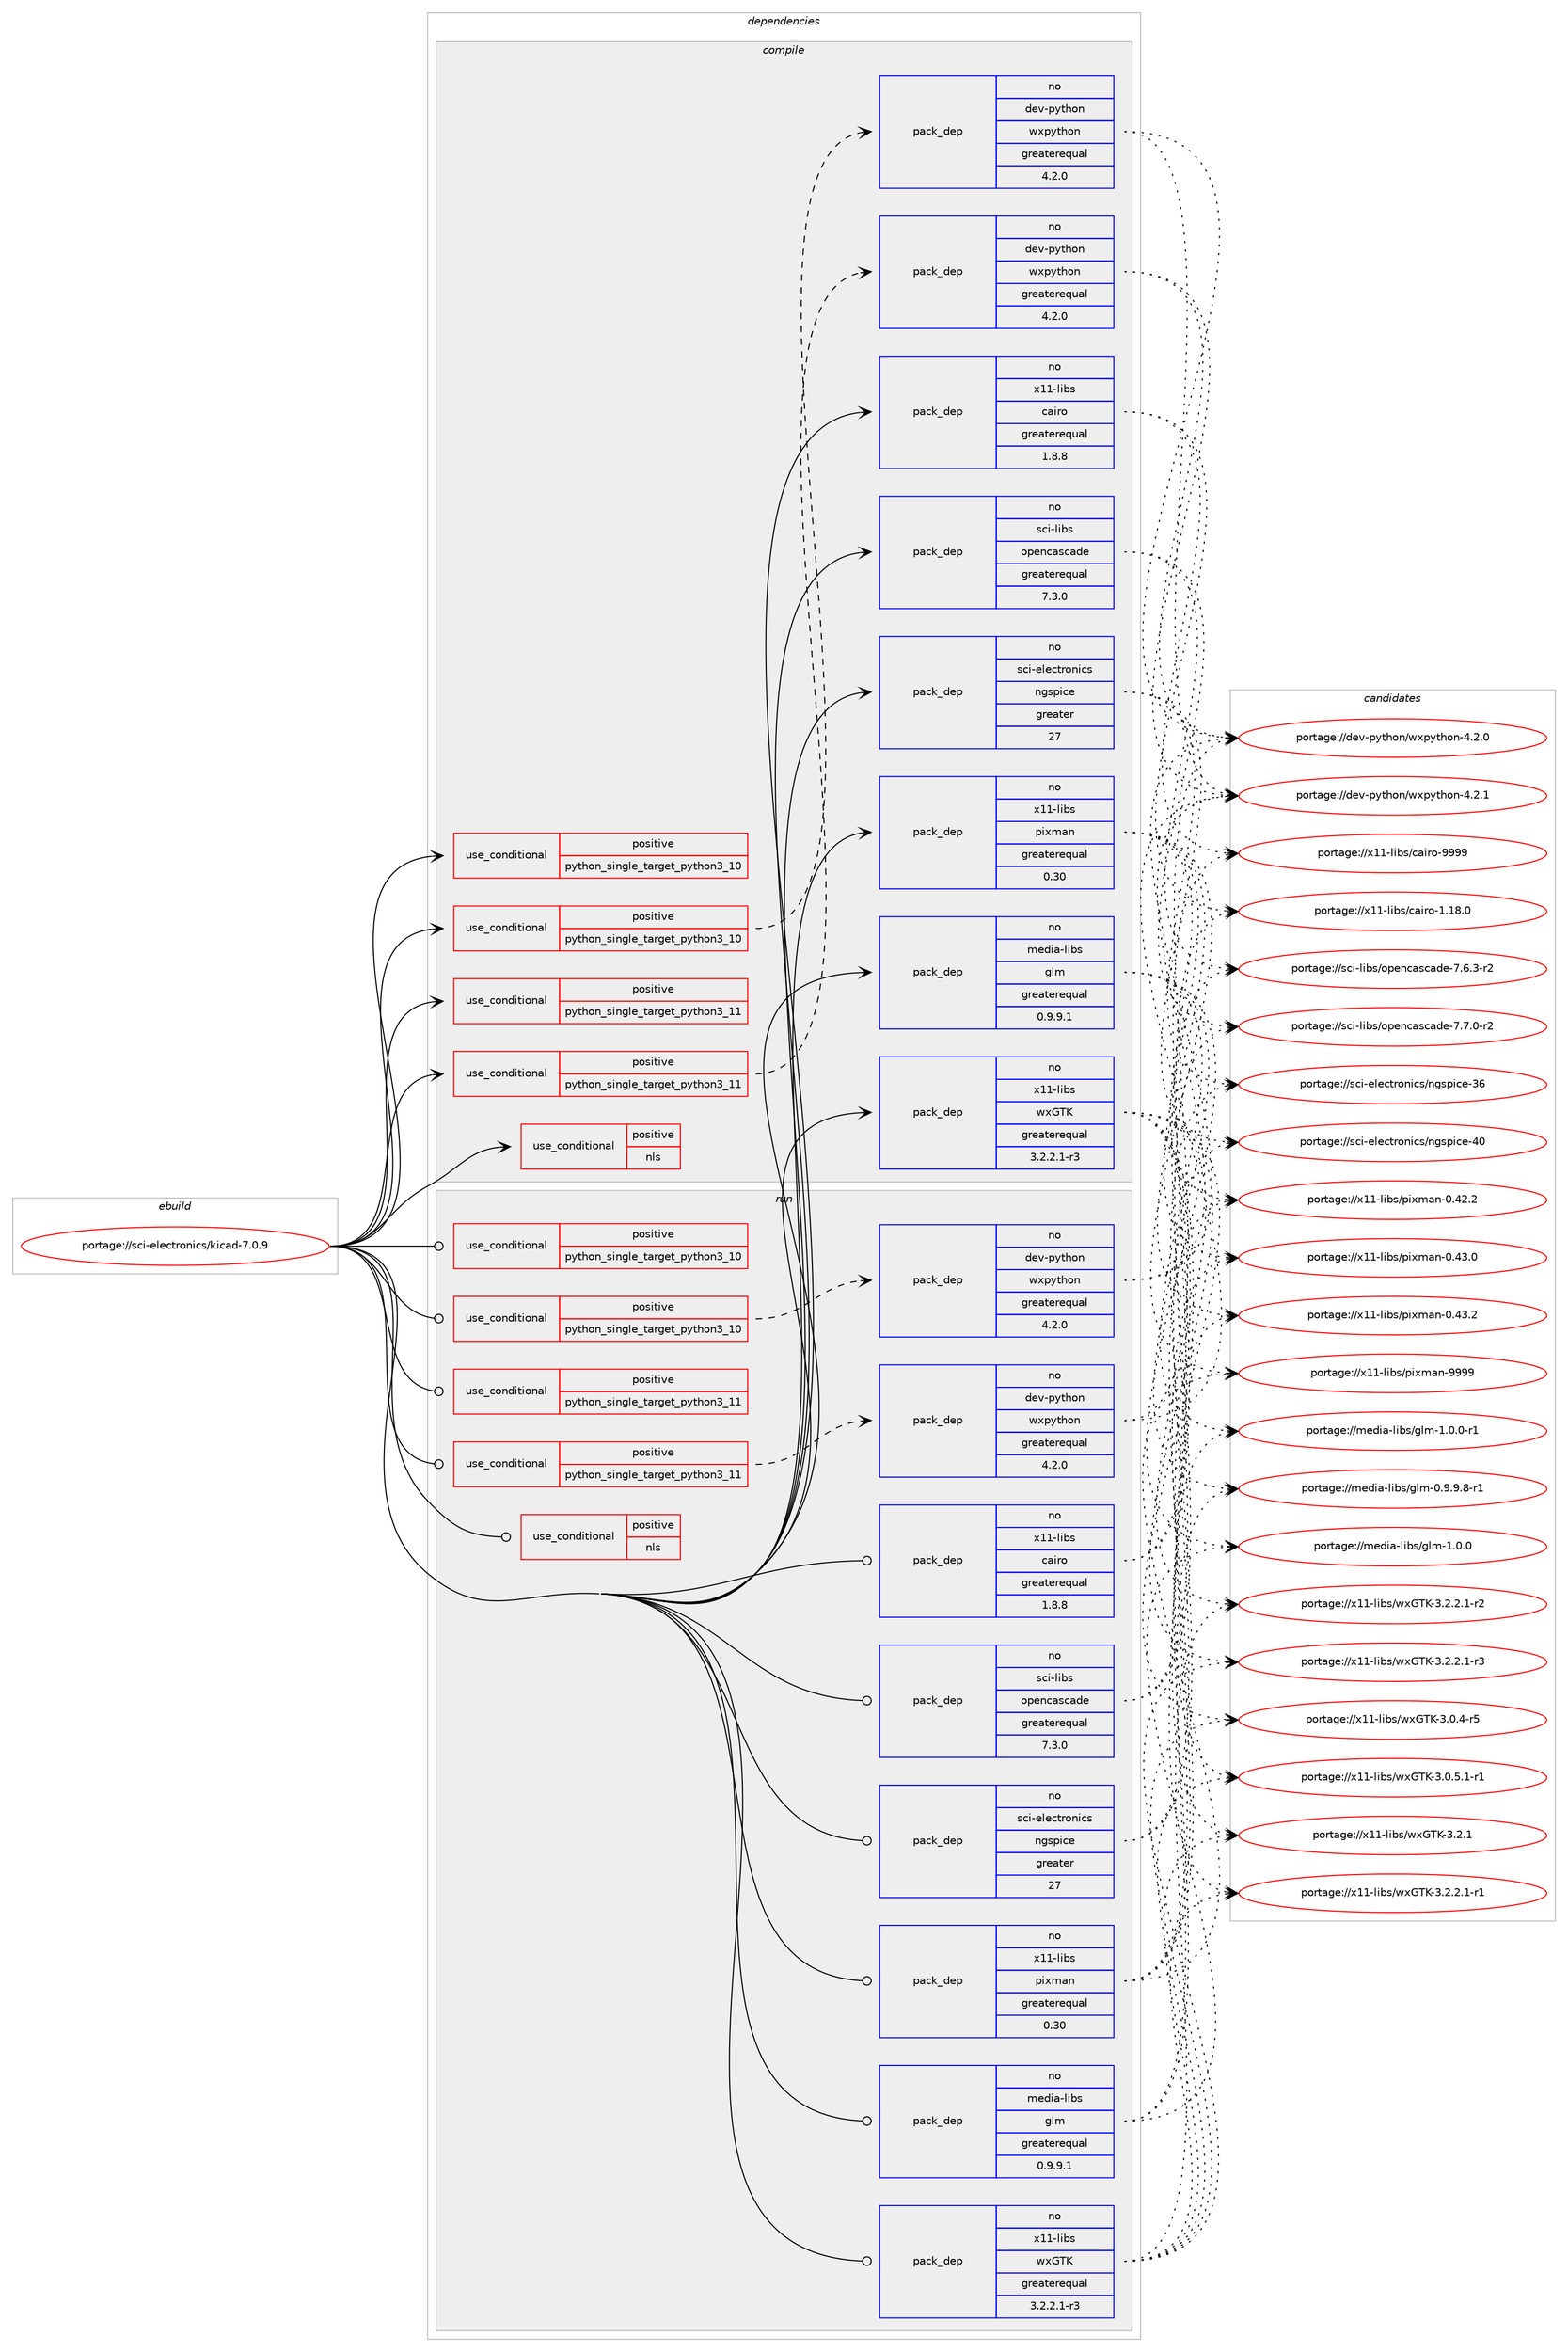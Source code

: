 digraph prolog {

# *************
# Graph options
# *************

newrank=true;
concentrate=true;
compound=true;
graph [rankdir=LR,fontname=Helvetica,fontsize=10,ranksep=1.5];#, ranksep=2.5, nodesep=0.2];
edge  [arrowhead=vee];
node  [fontname=Helvetica,fontsize=10];

# **********
# The ebuild
# **********

subgraph cluster_leftcol {
color=gray;
rank=same;
label=<<i>ebuild</i>>;
id [label="portage://sci-electronics/kicad-7.0.9", color=red, width=4, href="../sci-electronics/kicad-7.0.9.svg"];
}

# ****************
# The dependencies
# ****************

subgraph cluster_midcol {
color=gray;
label=<<i>dependencies</i>>;
subgraph cluster_compile {
fillcolor="#eeeeee";
style=filled;
label=<<i>compile</i>>;
subgraph cond9189 {
dependency13399 [label=<<TABLE BORDER="0" CELLBORDER="1" CELLSPACING="0" CELLPADDING="4"><TR><TD ROWSPAN="3" CELLPADDING="10">use_conditional</TD></TR><TR><TD>positive</TD></TR><TR><TD>nls</TD></TR></TABLE>>, shape=none, color=red];
# *** BEGIN UNKNOWN DEPENDENCY TYPE (TODO) ***
# dependency13399 -> package_dependency(portage://sci-electronics/kicad-7.0.9,install,no,sys-devel,gettext,none,[,,],[],[])
# *** END UNKNOWN DEPENDENCY TYPE (TODO) ***

}
id:e -> dependency13399:w [weight=20,style="solid",arrowhead="vee"];
subgraph cond9190 {
dependency13400 [label=<<TABLE BORDER="0" CELLBORDER="1" CELLSPACING="0" CELLPADDING="4"><TR><TD ROWSPAN="3" CELLPADDING="10">use_conditional</TD></TR><TR><TD>positive</TD></TR><TR><TD>python_single_target_python3_10</TD></TR></TABLE>>, shape=none, color=red];
# *** BEGIN UNKNOWN DEPENDENCY TYPE (TODO) ***
# dependency13400 -> package_dependency(portage://sci-electronics/kicad-7.0.9,install,no,dev-lang,python,none,[,,],[slot(3.10)],[])
# *** END UNKNOWN DEPENDENCY TYPE (TODO) ***

}
id:e -> dependency13400:w [weight=20,style="solid",arrowhead="vee"];
subgraph cond9191 {
dependency13401 [label=<<TABLE BORDER="0" CELLBORDER="1" CELLSPACING="0" CELLPADDING="4"><TR><TD ROWSPAN="3" CELLPADDING="10">use_conditional</TD></TR><TR><TD>positive</TD></TR><TR><TD>python_single_target_python3_10</TD></TR></TABLE>>, shape=none, color=red];
# *** BEGIN UNKNOWN DEPENDENCY TYPE (TODO) ***
# dependency13401 -> package_dependency(portage://sci-electronics/kicad-7.0.9,install,no,dev-libs,boost,none,[,,],any_same_slot,[use(enable(context),none),use(enable(nls),none),use(enable(python),none),use(enable(python_targets_python3_10),negative)])
# *** END UNKNOWN DEPENDENCY TYPE (TODO) ***

subgraph pack4094 {
dependency13402 [label=<<TABLE BORDER="0" CELLBORDER="1" CELLSPACING="0" CELLPADDING="4" WIDTH="220"><TR><TD ROWSPAN="6" CELLPADDING="30">pack_dep</TD></TR><TR><TD WIDTH="110">no</TD></TR><TR><TD>dev-python</TD></TR><TR><TD>wxpython</TD></TR><TR><TD>greaterequal</TD></TR><TR><TD>4.2.0</TD></TR></TABLE>>, shape=none, color=blue];
}
dependency13401:e -> dependency13402:w [weight=20,style="dashed",arrowhead="vee"];
}
id:e -> dependency13401:w [weight=20,style="solid",arrowhead="vee"];
subgraph cond9192 {
dependency13403 [label=<<TABLE BORDER="0" CELLBORDER="1" CELLSPACING="0" CELLPADDING="4"><TR><TD ROWSPAN="3" CELLPADDING="10">use_conditional</TD></TR><TR><TD>positive</TD></TR><TR><TD>python_single_target_python3_11</TD></TR></TABLE>>, shape=none, color=red];
# *** BEGIN UNKNOWN DEPENDENCY TYPE (TODO) ***
# dependency13403 -> package_dependency(portage://sci-electronics/kicad-7.0.9,install,no,dev-lang,python,none,[,,],[slot(3.11)],[])
# *** END UNKNOWN DEPENDENCY TYPE (TODO) ***

}
id:e -> dependency13403:w [weight=20,style="solid",arrowhead="vee"];
subgraph cond9193 {
dependency13404 [label=<<TABLE BORDER="0" CELLBORDER="1" CELLSPACING="0" CELLPADDING="4"><TR><TD ROWSPAN="3" CELLPADDING="10">use_conditional</TD></TR><TR><TD>positive</TD></TR><TR><TD>python_single_target_python3_11</TD></TR></TABLE>>, shape=none, color=red];
# *** BEGIN UNKNOWN DEPENDENCY TYPE (TODO) ***
# dependency13404 -> package_dependency(portage://sci-electronics/kicad-7.0.9,install,no,dev-libs,boost,none,[,,],any_same_slot,[use(enable(context),none),use(enable(nls),none),use(enable(python),none),use(enable(python_targets_python3_11),negative)])
# *** END UNKNOWN DEPENDENCY TYPE (TODO) ***

subgraph pack4095 {
dependency13405 [label=<<TABLE BORDER="0" CELLBORDER="1" CELLSPACING="0" CELLPADDING="4" WIDTH="220"><TR><TD ROWSPAN="6" CELLPADDING="30">pack_dep</TD></TR><TR><TD WIDTH="110">no</TD></TR><TR><TD>dev-python</TD></TR><TR><TD>wxpython</TD></TR><TR><TD>greaterequal</TD></TR><TR><TD>4.2.0</TD></TR></TABLE>>, shape=none, color=blue];
}
dependency13404:e -> dependency13405:w [weight=20,style="dashed",arrowhead="vee"];
}
id:e -> dependency13404:w [weight=20,style="solid",arrowhead="vee"];
# *** BEGIN UNKNOWN DEPENDENCY TYPE (TODO) ***
# id -> package_dependency(portage://sci-electronics/kicad-7.0.9,install,no,dev-db,unixODBC,none,[,,],[],[])
# *** END UNKNOWN DEPENDENCY TYPE (TODO) ***

# *** BEGIN UNKNOWN DEPENDENCY TYPE (TODO) ***
# id -> package_dependency(portage://sci-electronics/kicad-7.0.9,install,no,dev-libs,boost,none,[,,],any_same_slot,[use(enable(context),none),use(enable(nls),none)])
# *** END UNKNOWN DEPENDENCY TYPE (TODO) ***

# *** BEGIN UNKNOWN DEPENDENCY TYPE (TODO) ***
# id -> package_dependency(portage://sci-electronics/kicad-7.0.9,install,no,media-libs,freeglut,none,[,,],[],[])
# *** END UNKNOWN DEPENDENCY TYPE (TODO) ***

# *** BEGIN UNKNOWN DEPENDENCY TYPE (TODO) ***
# id -> package_dependency(portage://sci-electronics/kicad-7.0.9,install,no,media-libs,glew,none,[,,],[slot(0),equal],[])
# *** END UNKNOWN DEPENDENCY TYPE (TODO) ***

subgraph pack4096 {
dependency13406 [label=<<TABLE BORDER="0" CELLBORDER="1" CELLSPACING="0" CELLPADDING="4" WIDTH="220"><TR><TD ROWSPAN="6" CELLPADDING="30">pack_dep</TD></TR><TR><TD WIDTH="110">no</TD></TR><TR><TD>media-libs</TD></TR><TR><TD>glm</TD></TR><TR><TD>greaterequal</TD></TR><TR><TD>0.9.9.1</TD></TR></TABLE>>, shape=none, color=blue];
}
id:e -> dependency13406:w [weight=20,style="solid",arrowhead="vee"];
# *** BEGIN UNKNOWN DEPENDENCY TYPE (TODO) ***
# id -> package_dependency(portage://sci-electronics/kicad-7.0.9,install,no,media-libs,mesa,none,[,,],[],[use(enable(X),positive)])
# *** END UNKNOWN DEPENDENCY TYPE (TODO) ***

# *** BEGIN UNKNOWN DEPENDENCY TYPE (TODO) ***
# id -> package_dependency(portage://sci-electronics/kicad-7.0.9,install,no,net-misc,curl,none,[,,],[],[])
# *** END UNKNOWN DEPENDENCY TYPE (TODO) ***

subgraph pack4097 {
dependency13407 [label=<<TABLE BORDER="0" CELLBORDER="1" CELLSPACING="0" CELLPADDING="4" WIDTH="220"><TR><TD ROWSPAN="6" CELLPADDING="30">pack_dep</TD></TR><TR><TD WIDTH="110">no</TD></TR><TR><TD>sci-electronics</TD></TR><TR><TD>ngspice</TD></TR><TR><TD>greater</TD></TR><TR><TD>27</TD></TR></TABLE>>, shape=none, color=blue];
}
id:e -> dependency13407:w [weight=20,style="solid",arrowhead="vee"];
subgraph pack4098 {
dependency13408 [label=<<TABLE BORDER="0" CELLBORDER="1" CELLSPACING="0" CELLPADDING="4" WIDTH="220"><TR><TD ROWSPAN="6" CELLPADDING="30">pack_dep</TD></TR><TR><TD WIDTH="110">no</TD></TR><TR><TD>sci-libs</TD></TR><TR><TD>opencascade</TD></TR><TR><TD>greaterequal</TD></TR><TR><TD>7.3.0</TD></TR></TABLE>>, shape=none, color=blue];
}
id:e -> dependency13408:w [weight=20,style="solid",arrowhead="vee"];
# *** BEGIN UNKNOWN DEPENDENCY TYPE (TODO) ***
# id -> package_dependency(portage://sci-electronics/kicad-7.0.9,install,no,sys-libs,zlib,none,[,,],[],[])
# *** END UNKNOWN DEPENDENCY TYPE (TODO) ***

subgraph pack4099 {
dependency13409 [label=<<TABLE BORDER="0" CELLBORDER="1" CELLSPACING="0" CELLPADDING="4" WIDTH="220"><TR><TD ROWSPAN="6" CELLPADDING="30">pack_dep</TD></TR><TR><TD WIDTH="110">no</TD></TR><TR><TD>x11-libs</TD></TR><TR><TD>cairo</TD></TR><TR><TD>greaterequal</TD></TR><TR><TD>1.8.8</TD></TR></TABLE>>, shape=none, color=blue];
}
id:e -> dependency13409:w [weight=20,style="solid",arrowhead="vee"];
subgraph pack4100 {
dependency13410 [label=<<TABLE BORDER="0" CELLBORDER="1" CELLSPACING="0" CELLPADDING="4" WIDTH="220"><TR><TD ROWSPAN="6" CELLPADDING="30">pack_dep</TD></TR><TR><TD WIDTH="110">no</TD></TR><TR><TD>x11-libs</TD></TR><TR><TD>pixman</TD></TR><TR><TD>greaterequal</TD></TR><TR><TD>0.30</TD></TR></TABLE>>, shape=none, color=blue];
}
id:e -> dependency13410:w [weight=20,style="solid",arrowhead="vee"];
subgraph pack4101 {
dependency13411 [label=<<TABLE BORDER="0" CELLBORDER="1" CELLSPACING="0" CELLPADDING="4" WIDTH="220"><TR><TD ROWSPAN="6" CELLPADDING="30">pack_dep</TD></TR><TR><TD WIDTH="110">no</TD></TR><TR><TD>x11-libs</TD></TR><TR><TD>wxGTK</TD></TR><TR><TD>greaterequal</TD></TR><TR><TD>3.2.2.1-r3</TD></TR></TABLE>>, shape=none, color=blue];
}
id:e -> dependency13411:w [weight=20,style="solid",arrowhead="vee"];
}
subgraph cluster_compileandrun {
fillcolor="#eeeeee";
style=filled;
label=<<i>compile and run</i>>;
}
subgraph cluster_run {
fillcolor="#eeeeee";
style=filled;
label=<<i>run</i>>;
subgraph cond9194 {
dependency13412 [label=<<TABLE BORDER="0" CELLBORDER="1" CELLSPACING="0" CELLPADDING="4"><TR><TD ROWSPAN="3" CELLPADDING="10">use_conditional</TD></TR><TR><TD>positive</TD></TR><TR><TD>nls</TD></TR></TABLE>>, shape=none, color=red];
# *** BEGIN UNKNOWN DEPENDENCY TYPE (TODO) ***
# dependency13412 -> package_dependency(portage://sci-electronics/kicad-7.0.9,run,no,sys-devel,gettext,none,[,,],[],[])
# *** END UNKNOWN DEPENDENCY TYPE (TODO) ***

}
id:e -> dependency13412:w [weight=20,style="solid",arrowhead="odot"];
subgraph cond9195 {
dependency13413 [label=<<TABLE BORDER="0" CELLBORDER="1" CELLSPACING="0" CELLPADDING="4"><TR><TD ROWSPAN="3" CELLPADDING="10">use_conditional</TD></TR><TR><TD>positive</TD></TR><TR><TD>python_single_target_python3_10</TD></TR></TABLE>>, shape=none, color=red];
# *** BEGIN UNKNOWN DEPENDENCY TYPE (TODO) ***
# dependency13413 -> package_dependency(portage://sci-electronics/kicad-7.0.9,run,no,dev-lang,python,none,[,,],[slot(3.10)],[])
# *** END UNKNOWN DEPENDENCY TYPE (TODO) ***

}
id:e -> dependency13413:w [weight=20,style="solid",arrowhead="odot"];
subgraph cond9196 {
dependency13414 [label=<<TABLE BORDER="0" CELLBORDER="1" CELLSPACING="0" CELLPADDING="4"><TR><TD ROWSPAN="3" CELLPADDING="10">use_conditional</TD></TR><TR><TD>positive</TD></TR><TR><TD>python_single_target_python3_10</TD></TR></TABLE>>, shape=none, color=red];
# *** BEGIN UNKNOWN DEPENDENCY TYPE (TODO) ***
# dependency13414 -> package_dependency(portage://sci-electronics/kicad-7.0.9,run,no,dev-libs,boost,none,[,,],any_same_slot,[use(enable(context),none),use(enable(nls),none),use(enable(python),none),use(enable(python_targets_python3_10),negative)])
# *** END UNKNOWN DEPENDENCY TYPE (TODO) ***

subgraph pack4102 {
dependency13415 [label=<<TABLE BORDER="0" CELLBORDER="1" CELLSPACING="0" CELLPADDING="4" WIDTH="220"><TR><TD ROWSPAN="6" CELLPADDING="30">pack_dep</TD></TR><TR><TD WIDTH="110">no</TD></TR><TR><TD>dev-python</TD></TR><TR><TD>wxpython</TD></TR><TR><TD>greaterequal</TD></TR><TR><TD>4.2.0</TD></TR></TABLE>>, shape=none, color=blue];
}
dependency13414:e -> dependency13415:w [weight=20,style="dashed",arrowhead="vee"];
}
id:e -> dependency13414:w [weight=20,style="solid",arrowhead="odot"];
subgraph cond9197 {
dependency13416 [label=<<TABLE BORDER="0" CELLBORDER="1" CELLSPACING="0" CELLPADDING="4"><TR><TD ROWSPAN="3" CELLPADDING="10">use_conditional</TD></TR><TR><TD>positive</TD></TR><TR><TD>python_single_target_python3_11</TD></TR></TABLE>>, shape=none, color=red];
# *** BEGIN UNKNOWN DEPENDENCY TYPE (TODO) ***
# dependency13416 -> package_dependency(portage://sci-electronics/kicad-7.0.9,run,no,dev-lang,python,none,[,,],[slot(3.11)],[])
# *** END UNKNOWN DEPENDENCY TYPE (TODO) ***

}
id:e -> dependency13416:w [weight=20,style="solid",arrowhead="odot"];
subgraph cond9198 {
dependency13417 [label=<<TABLE BORDER="0" CELLBORDER="1" CELLSPACING="0" CELLPADDING="4"><TR><TD ROWSPAN="3" CELLPADDING="10">use_conditional</TD></TR><TR><TD>positive</TD></TR><TR><TD>python_single_target_python3_11</TD></TR></TABLE>>, shape=none, color=red];
# *** BEGIN UNKNOWN DEPENDENCY TYPE (TODO) ***
# dependency13417 -> package_dependency(portage://sci-electronics/kicad-7.0.9,run,no,dev-libs,boost,none,[,,],any_same_slot,[use(enable(context),none),use(enable(nls),none),use(enable(python),none),use(enable(python_targets_python3_11),negative)])
# *** END UNKNOWN DEPENDENCY TYPE (TODO) ***

subgraph pack4103 {
dependency13418 [label=<<TABLE BORDER="0" CELLBORDER="1" CELLSPACING="0" CELLPADDING="4" WIDTH="220"><TR><TD ROWSPAN="6" CELLPADDING="30">pack_dep</TD></TR><TR><TD WIDTH="110">no</TD></TR><TR><TD>dev-python</TD></TR><TR><TD>wxpython</TD></TR><TR><TD>greaterequal</TD></TR><TR><TD>4.2.0</TD></TR></TABLE>>, shape=none, color=blue];
}
dependency13417:e -> dependency13418:w [weight=20,style="dashed",arrowhead="vee"];
}
id:e -> dependency13417:w [weight=20,style="solid",arrowhead="odot"];
# *** BEGIN UNKNOWN DEPENDENCY TYPE (TODO) ***
# id -> package_dependency(portage://sci-electronics/kicad-7.0.9,run,no,dev-db,unixODBC,none,[,,],[],[])
# *** END UNKNOWN DEPENDENCY TYPE (TODO) ***

# *** BEGIN UNKNOWN DEPENDENCY TYPE (TODO) ***
# id -> package_dependency(portage://sci-electronics/kicad-7.0.9,run,no,dev-libs,boost,none,[,,],any_same_slot,[use(enable(context),none),use(enable(nls),none)])
# *** END UNKNOWN DEPENDENCY TYPE (TODO) ***

# *** BEGIN UNKNOWN DEPENDENCY TYPE (TODO) ***
# id -> package_dependency(portage://sci-electronics/kicad-7.0.9,run,no,media-libs,freeglut,none,[,,],[],[])
# *** END UNKNOWN DEPENDENCY TYPE (TODO) ***

# *** BEGIN UNKNOWN DEPENDENCY TYPE (TODO) ***
# id -> package_dependency(portage://sci-electronics/kicad-7.0.9,run,no,media-libs,glew,none,[,,],[slot(0),equal],[])
# *** END UNKNOWN DEPENDENCY TYPE (TODO) ***

subgraph pack4104 {
dependency13419 [label=<<TABLE BORDER="0" CELLBORDER="1" CELLSPACING="0" CELLPADDING="4" WIDTH="220"><TR><TD ROWSPAN="6" CELLPADDING="30">pack_dep</TD></TR><TR><TD WIDTH="110">no</TD></TR><TR><TD>media-libs</TD></TR><TR><TD>glm</TD></TR><TR><TD>greaterequal</TD></TR><TR><TD>0.9.9.1</TD></TR></TABLE>>, shape=none, color=blue];
}
id:e -> dependency13419:w [weight=20,style="solid",arrowhead="odot"];
# *** BEGIN UNKNOWN DEPENDENCY TYPE (TODO) ***
# id -> package_dependency(portage://sci-electronics/kicad-7.0.9,run,no,media-libs,mesa,none,[,,],[],[use(enable(X),positive)])
# *** END UNKNOWN DEPENDENCY TYPE (TODO) ***

# *** BEGIN UNKNOWN DEPENDENCY TYPE (TODO) ***
# id -> package_dependency(portage://sci-electronics/kicad-7.0.9,run,no,net-misc,curl,none,[,,],[],[])
# *** END UNKNOWN DEPENDENCY TYPE (TODO) ***

# *** BEGIN UNKNOWN DEPENDENCY TYPE (TODO) ***
# id -> package_dependency(portage://sci-electronics/kicad-7.0.9,run,no,sci-electronics,electronics-menu,none,[,,],[],[])
# *** END UNKNOWN DEPENDENCY TYPE (TODO) ***

subgraph pack4105 {
dependency13420 [label=<<TABLE BORDER="0" CELLBORDER="1" CELLSPACING="0" CELLPADDING="4" WIDTH="220"><TR><TD ROWSPAN="6" CELLPADDING="30">pack_dep</TD></TR><TR><TD WIDTH="110">no</TD></TR><TR><TD>sci-electronics</TD></TR><TR><TD>ngspice</TD></TR><TR><TD>greater</TD></TR><TR><TD>27</TD></TR></TABLE>>, shape=none, color=blue];
}
id:e -> dependency13420:w [weight=20,style="solid",arrowhead="odot"];
subgraph pack4106 {
dependency13421 [label=<<TABLE BORDER="0" CELLBORDER="1" CELLSPACING="0" CELLPADDING="4" WIDTH="220"><TR><TD ROWSPAN="6" CELLPADDING="30">pack_dep</TD></TR><TR><TD WIDTH="110">no</TD></TR><TR><TD>sci-libs</TD></TR><TR><TD>opencascade</TD></TR><TR><TD>greaterequal</TD></TR><TR><TD>7.3.0</TD></TR></TABLE>>, shape=none, color=blue];
}
id:e -> dependency13421:w [weight=20,style="solid",arrowhead="odot"];
# *** BEGIN UNKNOWN DEPENDENCY TYPE (TODO) ***
# id -> package_dependency(portage://sci-electronics/kicad-7.0.9,run,no,sys-libs,zlib,none,[,,],[],[])
# *** END UNKNOWN DEPENDENCY TYPE (TODO) ***

subgraph pack4107 {
dependency13422 [label=<<TABLE BORDER="0" CELLBORDER="1" CELLSPACING="0" CELLPADDING="4" WIDTH="220"><TR><TD ROWSPAN="6" CELLPADDING="30">pack_dep</TD></TR><TR><TD WIDTH="110">no</TD></TR><TR><TD>x11-libs</TD></TR><TR><TD>cairo</TD></TR><TR><TD>greaterequal</TD></TR><TR><TD>1.8.8</TD></TR></TABLE>>, shape=none, color=blue];
}
id:e -> dependency13422:w [weight=20,style="solid",arrowhead="odot"];
subgraph pack4108 {
dependency13423 [label=<<TABLE BORDER="0" CELLBORDER="1" CELLSPACING="0" CELLPADDING="4" WIDTH="220"><TR><TD ROWSPAN="6" CELLPADDING="30">pack_dep</TD></TR><TR><TD WIDTH="110">no</TD></TR><TR><TD>x11-libs</TD></TR><TR><TD>pixman</TD></TR><TR><TD>greaterequal</TD></TR><TR><TD>0.30</TD></TR></TABLE>>, shape=none, color=blue];
}
id:e -> dependency13423:w [weight=20,style="solid",arrowhead="odot"];
subgraph pack4109 {
dependency13424 [label=<<TABLE BORDER="0" CELLBORDER="1" CELLSPACING="0" CELLPADDING="4" WIDTH="220"><TR><TD ROWSPAN="6" CELLPADDING="30">pack_dep</TD></TR><TR><TD WIDTH="110">no</TD></TR><TR><TD>x11-libs</TD></TR><TR><TD>wxGTK</TD></TR><TR><TD>greaterequal</TD></TR><TR><TD>3.2.2.1-r3</TD></TR></TABLE>>, shape=none, color=blue];
}
id:e -> dependency13424:w [weight=20,style="solid",arrowhead="odot"];
}
}

# **************
# The candidates
# **************

subgraph cluster_choices {
rank=same;
color=gray;
label=<<i>candidates</i>>;

subgraph choice4094 {
color=black;
nodesep=1;
choice1001011184511212111610411111047119120112121116104111110455246504648 [label="portage://dev-python/wxpython-4.2.0", color=red, width=4,href="../dev-python/wxpython-4.2.0.svg"];
choice1001011184511212111610411111047119120112121116104111110455246504649 [label="portage://dev-python/wxpython-4.2.1", color=red, width=4,href="../dev-python/wxpython-4.2.1.svg"];
dependency13402:e -> choice1001011184511212111610411111047119120112121116104111110455246504648:w [style=dotted,weight="100"];
dependency13402:e -> choice1001011184511212111610411111047119120112121116104111110455246504649:w [style=dotted,weight="100"];
}
subgraph choice4095 {
color=black;
nodesep=1;
choice1001011184511212111610411111047119120112121116104111110455246504648 [label="portage://dev-python/wxpython-4.2.0", color=red, width=4,href="../dev-python/wxpython-4.2.0.svg"];
choice1001011184511212111610411111047119120112121116104111110455246504649 [label="portage://dev-python/wxpython-4.2.1", color=red, width=4,href="../dev-python/wxpython-4.2.1.svg"];
dependency13405:e -> choice1001011184511212111610411111047119120112121116104111110455246504648:w [style=dotted,weight="100"];
dependency13405:e -> choice1001011184511212111610411111047119120112121116104111110455246504649:w [style=dotted,weight="100"];
}
subgraph choice4096 {
color=black;
nodesep=1;
choice1091011001059745108105981154710310810945484657465746564511449 [label="portage://media-libs/glm-0.9.9.8-r1", color=red, width=4,href="../media-libs/glm-0.9.9.8-r1.svg"];
choice10910110010597451081059811547103108109454946484648 [label="portage://media-libs/glm-1.0.0", color=red, width=4,href="../media-libs/glm-1.0.0.svg"];
choice109101100105974510810598115471031081094549464846484511449 [label="portage://media-libs/glm-1.0.0-r1", color=red, width=4,href="../media-libs/glm-1.0.0-r1.svg"];
dependency13406:e -> choice1091011001059745108105981154710310810945484657465746564511449:w [style=dotted,weight="100"];
dependency13406:e -> choice10910110010597451081059811547103108109454946484648:w [style=dotted,weight="100"];
dependency13406:e -> choice109101100105974510810598115471031081094549464846484511449:w [style=dotted,weight="100"];
}
subgraph choice4097 {
color=black;
nodesep=1;
choice115991054510110810199116114111110105991154711010311511210599101455154 [label="portage://sci-electronics/ngspice-36", color=red, width=4,href="../sci-electronics/ngspice-36.svg"];
choice115991054510110810199116114111110105991154711010311511210599101455248 [label="portage://sci-electronics/ngspice-40", color=red, width=4,href="../sci-electronics/ngspice-40.svg"];
dependency13407:e -> choice115991054510110810199116114111110105991154711010311511210599101455154:w [style=dotted,weight="100"];
dependency13407:e -> choice115991054510110810199116114111110105991154711010311511210599101455248:w [style=dotted,weight="100"];
}
subgraph choice4098 {
color=black;
nodesep=1;
choice11599105451081059811547111112101110999711599971001014555465446514511450 [label="portage://sci-libs/opencascade-7.6.3-r2", color=red, width=4,href="../sci-libs/opencascade-7.6.3-r2.svg"];
choice11599105451081059811547111112101110999711599971001014555465546484511450 [label="portage://sci-libs/opencascade-7.7.0-r2", color=red, width=4,href="../sci-libs/opencascade-7.7.0-r2.svg"];
dependency13408:e -> choice11599105451081059811547111112101110999711599971001014555465446514511450:w [style=dotted,weight="100"];
dependency13408:e -> choice11599105451081059811547111112101110999711599971001014555465546484511450:w [style=dotted,weight="100"];
}
subgraph choice4099 {
color=black;
nodesep=1;
choice1204949451081059811547999710511411145494649564648 [label="portage://x11-libs/cairo-1.18.0", color=red, width=4,href="../x11-libs/cairo-1.18.0.svg"];
choice120494945108105981154799971051141114557575757 [label="portage://x11-libs/cairo-9999", color=red, width=4,href="../x11-libs/cairo-9999.svg"];
dependency13409:e -> choice1204949451081059811547999710511411145494649564648:w [style=dotted,weight="100"];
dependency13409:e -> choice120494945108105981154799971051141114557575757:w [style=dotted,weight="100"];
}
subgraph choice4100 {
color=black;
nodesep=1;
choice12049494510810598115471121051201099711045484652504650 [label="portage://x11-libs/pixman-0.42.2", color=red, width=4,href="../x11-libs/pixman-0.42.2.svg"];
choice12049494510810598115471121051201099711045484652514648 [label="portage://x11-libs/pixman-0.43.0", color=red, width=4,href="../x11-libs/pixman-0.43.0.svg"];
choice12049494510810598115471121051201099711045484652514650 [label="portage://x11-libs/pixman-0.43.2", color=red, width=4,href="../x11-libs/pixman-0.43.2.svg"];
choice1204949451081059811547112105120109971104557575757 [label="portage://x11-libs/pixman-9999", color=red, width=4,href="../x11-libs/pixman-9999.svg"];
dependency13410:e -> choice12049494510810598115471121051201099711045484652504650:w [style=dotted,weight="100"];
dependency13410:e -> choice12049494510810598115471121051201099711045484652514648:w [style=dotted,weight="100"];
dependency13410:e -> choice12049494510810598115471121051201099711045484652514650:w [style=dotted,weight="100"];
dependency13410:e -> choice1204949451081059811547112105120109971104557575757:w [style=dotted,weight="100"];
}
subgraph choice4101 {
color=black;
nodesep=1;
choice12049494510810598115471191207184754551464846524511453 [label="portage://x11-libs/wxGTK-3.0.4-r5", color=red, width=4,href="../x11-libs/wxGTK-3.0.4-r5.svg"];
choice120494945108105981154711912071847545514648465346494511449 [label="portage://x11-libs/wxGTK-3.0.5.1-r1", color=red, width=4,href="../x11-libs/wxGTK-3.0.5.1-r1.svg"];
choice1204949451081059811547119120718475455146504649 [label="portage://x11-libs/wxGTK-3.2.1", color=red, width=4,href="../x11-libs/wxGTK-3.2.1.svg"];
choice120494945108105981154711912071847545514650465046494511449 [label="portage://x11-libs/wxGTK-3.2.2.1-r1", color=red, width=4,href="../x11-libs/wxGTK-3.2.2.1-r1.svg"];
choice120494945108105981154711912071847545514650465046494511450 [label="portage://x11-libs/wxGTK-3.2.2.1-r2", color=red, width=4,href="../x11-libs/wxGTK-3.2.2.1-r2.svg"];
choice120494945108105981154711912071847545514650465046494511451 [label="portage://x11-libs/wxGTK-3.2.2.1-r3", color=red, width=4,href="../x11-libs/wxGTK-3.2.2.1-r3.svg"];
dependency13411:e -> choice12049494510810598115471191207184754551464846524511453:w [style=dotted,weight="100"];
dependency13411:e -> choice120494945108105981154711912071847545514648465346494511449:w [style=dotted,weight="100"];
dependency13411:e -> choice1204949451081059811547119120718475455146504649:w [style=dotted,weight="100"];
dependency13411:e -> choice120494945108105981154711912071847545514650465046494511449:w [style=dotted,weight="100"];
dependency13411:e -> choice120494945108105981154711912071847545514650465046494511450:w [style=dotted,weight="100"];
dependency13411:e -> choice120494945108105981154711912071847545514650465046494511451:w [style=dotted,weight="100"];
}
subgraph choice4102 {
color=black;
nodesep=1;
choice1001011184511212111610411111047119120112121116104111110455246504648 [label="portage://dev-python/wxpython-4.2.0", color=red, width=4,href="../dev-python/wxpython-4.2.0.svg"];
choice1001011184511212111610411111047119120112121116104111110455246504649 [label="portage://dev-python/wxpython-4.2.1", color=red, width=4,href="../dev-python/wxpython-4.2.1.svg"];
dependency13415:e -> choice1001011184511212111610411111047119120112121116104111110455246504648:w [style=dotted,weight="100"];
dependency13415:e -> choice1001011184511212111610411111047119120112121116104111110455246504649:w [style=dotted,weight="100"];
}
subgraph choice4103 {
color=black;
nodesep=1;
choice1001011184511212111610411111047119120112121116104111110455246504648 [label="portage://dev-python/wxpython-4.2.0", color=red, width=4,href="../dev-python/wxpython-4.2.0.svg"];
choice1001011184511212111610411111047119120112121116104111110455246504649 [label="portage://dev-python/wxpython-4.2.1", color=red, width=4,href="../dev-python/wxpython-4.2.1.svg"];
dependency13418:e -> choice1001011184511212111610411111047119120112121116104111110455246504648:w [style=dotted,weight="100"];
dependency13418:e -> choice1001011184511212111610411111047119120112121116104111110455246504649:w [style=dotted,weight="100"];
}
subgraph choice4104 {
color=black;
nodesep=1;
choice1091011001059745108105981154710310810945484657465746564511449 [label="portage://media-libs/glm-0.9.9.8-r1", color=red, width=4,href="../media-libs/glm-0.9.9.8-r1.svg"];
choice10910110010597451081059811547103108109454946484648 [label="portage://media-libs/glm-1.0.0", color=red, width=4,href="../media-libs/glm-1.0.0.svg"];
choice109101100105974510810598115471031081094549464846484511449 [label="portage://media-libs/glm-1.0.0-r1", color=red, width=4,href="../media-libs/glm-1.0.0-r1.svg"];
dependency13419:e -> choice1091011001059745108105981154710310810945484657465746564511449:w [style=dotted,weight="100"];
dependency13419:e -> choice10910110010597451081059811547103108109454946484648:w [style=dotted,weight="100"];
dependency13419:e -> choice109101100105974510810598115471031081094549464846484511449:w [style=dotted,weight="100"];
}
subgraph choice4105 {
color=black;
nodesep=1;
choice115991054510110810199116114111110105991154711010311511210599101455154 [label="portage://sci-electronics/ngspice-36", color=red, width=4,href="../sci-electronics/ngspice-36.svg"];
choice115991054510110810199116114111110105991154711010311511210599101455248 [label="portage://sci-electronics/ngspice-40", color=red, width=4,href="../sci-electronics/ngspice-40.svg"];
dependency13420:e -> choice115991054510110810199116114111110105991154711010311511210599101455154:w [style=dotted,weight="100"];
dependency13420:e -> choice115991054510110810199116114111110105991154711010311511210599101455248:w [style=dotted,weight="100"];
}
subgraph choice4106 {
color=black;
nodesep=1;
choice11599105451081059811547111112101110999711599971001014555465446514511450 [label="portage://sci-libs/opencascade-7.6.3-r2", color=red, width=4,href="../sci-libs/opencascade-7.6.3-r2.svg"];
choice11599105451081059811547111112101110999711599971001014555465546484511450 [label="portage://sci-libs/opencascade-7.7.0-r2", color=red, width=4,href="../sci-libs/opencascade-7.7.0-r2.svg"];
dependency13421:e -> choice11599105451081059811547111112101110999711599971001014555465446514511450:w [style=dotted,weight="100"];
dependency13421:e -> choice11599105451081059811547111112101110999711599971001014555465546484511450:w [style=dotted,weight="100"];
}
subgraph choice4107 {
color=black;
nodesep=1;
choice1204949451081059811547999710511411145494649564648 [label="portage://x11-libs/cairo-1.18.0", color=red, width=4,href="../x11-libs/cairo-1.18.0.svg"];
choice120494945108105981154799971051141114557575757 [label="portage://x11-libs/cairo-9999", color=red, width=4,href="../x11-libs/cairo-9999.svg"];
dependency13422:e -> choice1204949451081059811547999710511411145494649564648:w [style=dotted,weight="100"];
dependency13422:e -> choice120494945108105981154799971051141114557575757:w [style=dotted,weight="100"];
}
subgraph choice4108 {
color=black;
nodesep=1;
choice12049494510810598115471121051201099711045484652504650 [label="portage://x11-libs/pixman-0.42.2", color=red, width=4,href="../x11-libs/pixman-0.42.2.svg"];
choice12049494510810598115471121051201099711045484652514648 [label="portage://x11-libs/pixman-0.43.0", color=red, width=4,href="../x11-libs/pixman-0.43.0.svg"];
choice12049494510810598115471121051201099711045484652514650 [label="portage://x11-libs/pixman-0.43.2", color=red, width=4,href="../x11-libs/pixman-0.43.2.svg"];
choice1204949451081059811547112105120109971104557575757 [label="portage://x11-libs/pixman-9999", color=red, width=4,href="../x11-libs/pixman-9999.svg"];
dependency13423:e -> choice12049494510810598115471121051201099711045484652504650:w [style=dotted,weight="100"];
dependency13423:e -> choice12049494510810598115471121051201099711045484652514648:w [style=dotted,weight="100"];
dependency13423:e -> choice12049494510810598115471121051201099711045484652514650:w [style=dotted,weight="100"];
dependency13423:e -> choice1204949451081059811547112105120109971104557575757:w [style=dotted,weight="100"];
}
subgraph choice4109 {
color=black;
nodesep=1;
choice12049494510810598115471191207184754551464846524511453 [label="portage://x11-libs/wxGTK-3.0.4-r5", color=red, width=4,href="../x11-libs/wxGTK-3.0.4-r5.svg"];
choice120494945108105981154711912071847545514648465346494511449 [label="portage://x11-libs/wxGTK-3.0.5.1-r1", color=red, width=4,href="../x11-libs/wxGTK-3.0.5.1-r1.svg"];
choice1204949451081059811547119120718475455146504649 [label="portage://x11-libs/wxGTK-3.2.1", color=red, width=4,href="../x11-libs/wxGTK-3.2.1.svg"];
choice120494945108105981154711912071847545514650465046494511449 [label="portage://x11-libs/wxGTK-3.2.2.1-r1", color=red, width=4,href="../x11-libs/wxGTK-3.2.2.1-r1.svg"];
choice120494945108105981154711912071847545514650465046494511450 [label="portage://x11-libs/wxGTK-3.2.2.1-r2", color=red, width=4,href="../x11-libs/wxGTK-3.2.2.1-r2.svg"];
choice120494945108105981154711912071847545514650465046494511451 [label="portage://x11-libs/wxGTK-3.2.2.1-r3", color=red, width=4,href="../x11-libs/wxGTK-3.2.2.1-r3.svg"];
dependency13424:e -> choice12049494510810598115471191207184754551464846524511453:w [style=dotted,weight="100"];
dependency13424:e -> choice120494945108105981154711912071847545514648465346494511449:w [style=dotted,weight="100"];
dependency13424:e -> choice1204949451081059811547119120718475455146504649:w [style=dotted,weight="100"];
dependency13424:e -> choice120494945108105981154711912071847545514650465046494511449:w [style=dotted,weight="100"];
dependency13424:e -> choice120494945108105981154711912071847545514650465046494511450:w [style=dotted,weight="100"];
dependency13424:e -> choice120494945108105981154711912071847545514650465046494511451:w [style=dotted,weight="100"];
}
}

}
